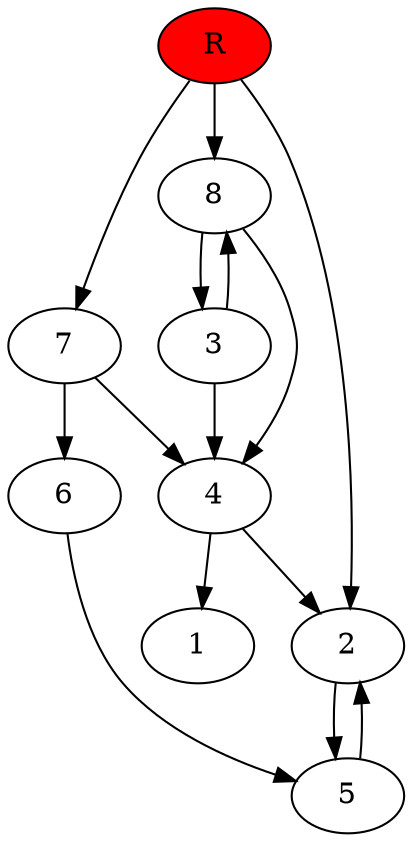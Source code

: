 digraph prb17882 {
	1
	2
	3
	4
	5
	6
	7
	8
	R [fillcolor="#ff0000" style=filled]
	2 -> 5
	3 -> 4
	3 -> 8
	4 -> 1
	4 -> 2
	5 -> 2
	6 -> 5
	7 -> 4
	7 -> 6
	8 -> 3
	8 -> 4
	R -> 2
	R -> 7
	R -> 8
}
